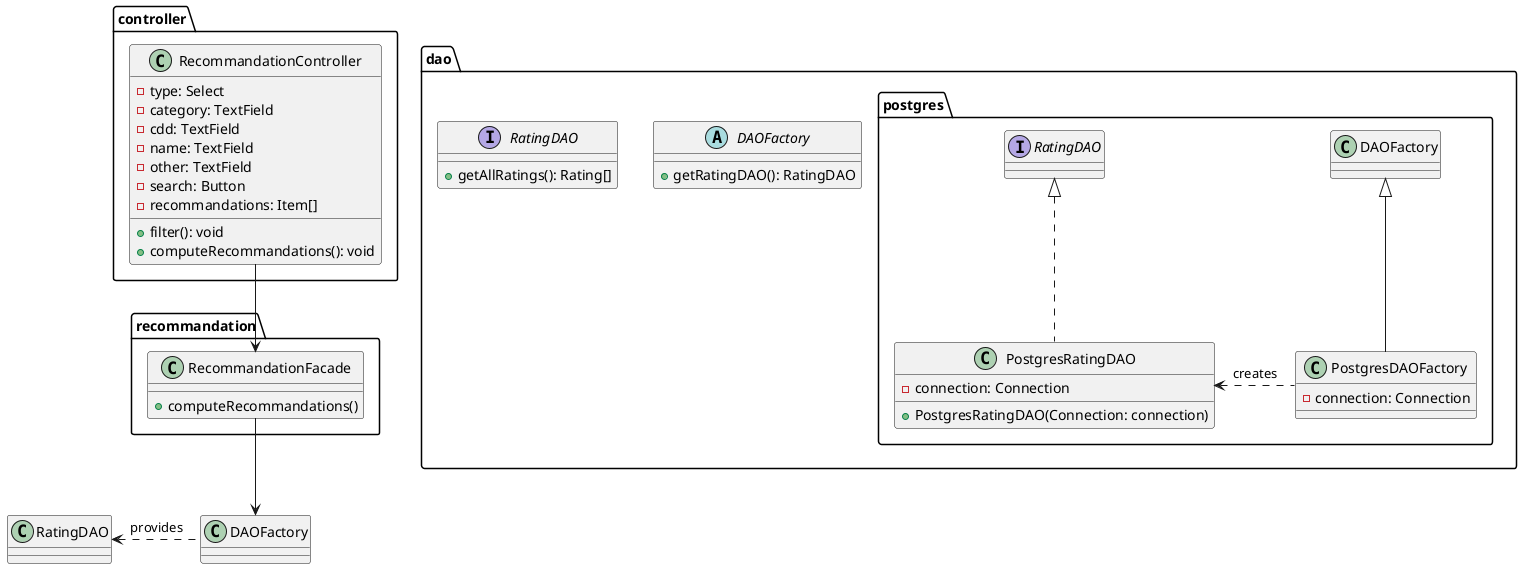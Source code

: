 @startuml

package controller {

  class RecommandationController {
    -type: Select
    -category: TextField
    -cdd: TextField
    -name: TextField
    -other: TextField
    -search: Button
    -recommandations: Item[]
    +filter(): void
    +computeRecommandations(): void
  }

}

package recommandation {
  class RecommandationFacade {
    +computeRecommandations()
  }
}

package dao {
  abstract class DAOFactory {
    +getRatingDAO(): RatingDAO
  }

  interface RatingDAO {
    +getAllRatings(): Rating[]
  }

  package postgres {

    class PostgresRatingDAO implements RatingDAO {
      -connection: Connection
      +PostgresRatingDAO(Connection: connection)
    }

    class PostgresDAOFactory extends DAOFactory {
      -connection: Connection
    }

  }

}

PostgresDAOFactory .left> PostgresRatingDAO : "creates"
DAOFactory .left> RatingDAO : "provides"

' Inter-packages relations

RecommandationFacade -down-> DAOFactory
RecommandationController --> RecommandationFacade

@enduml
